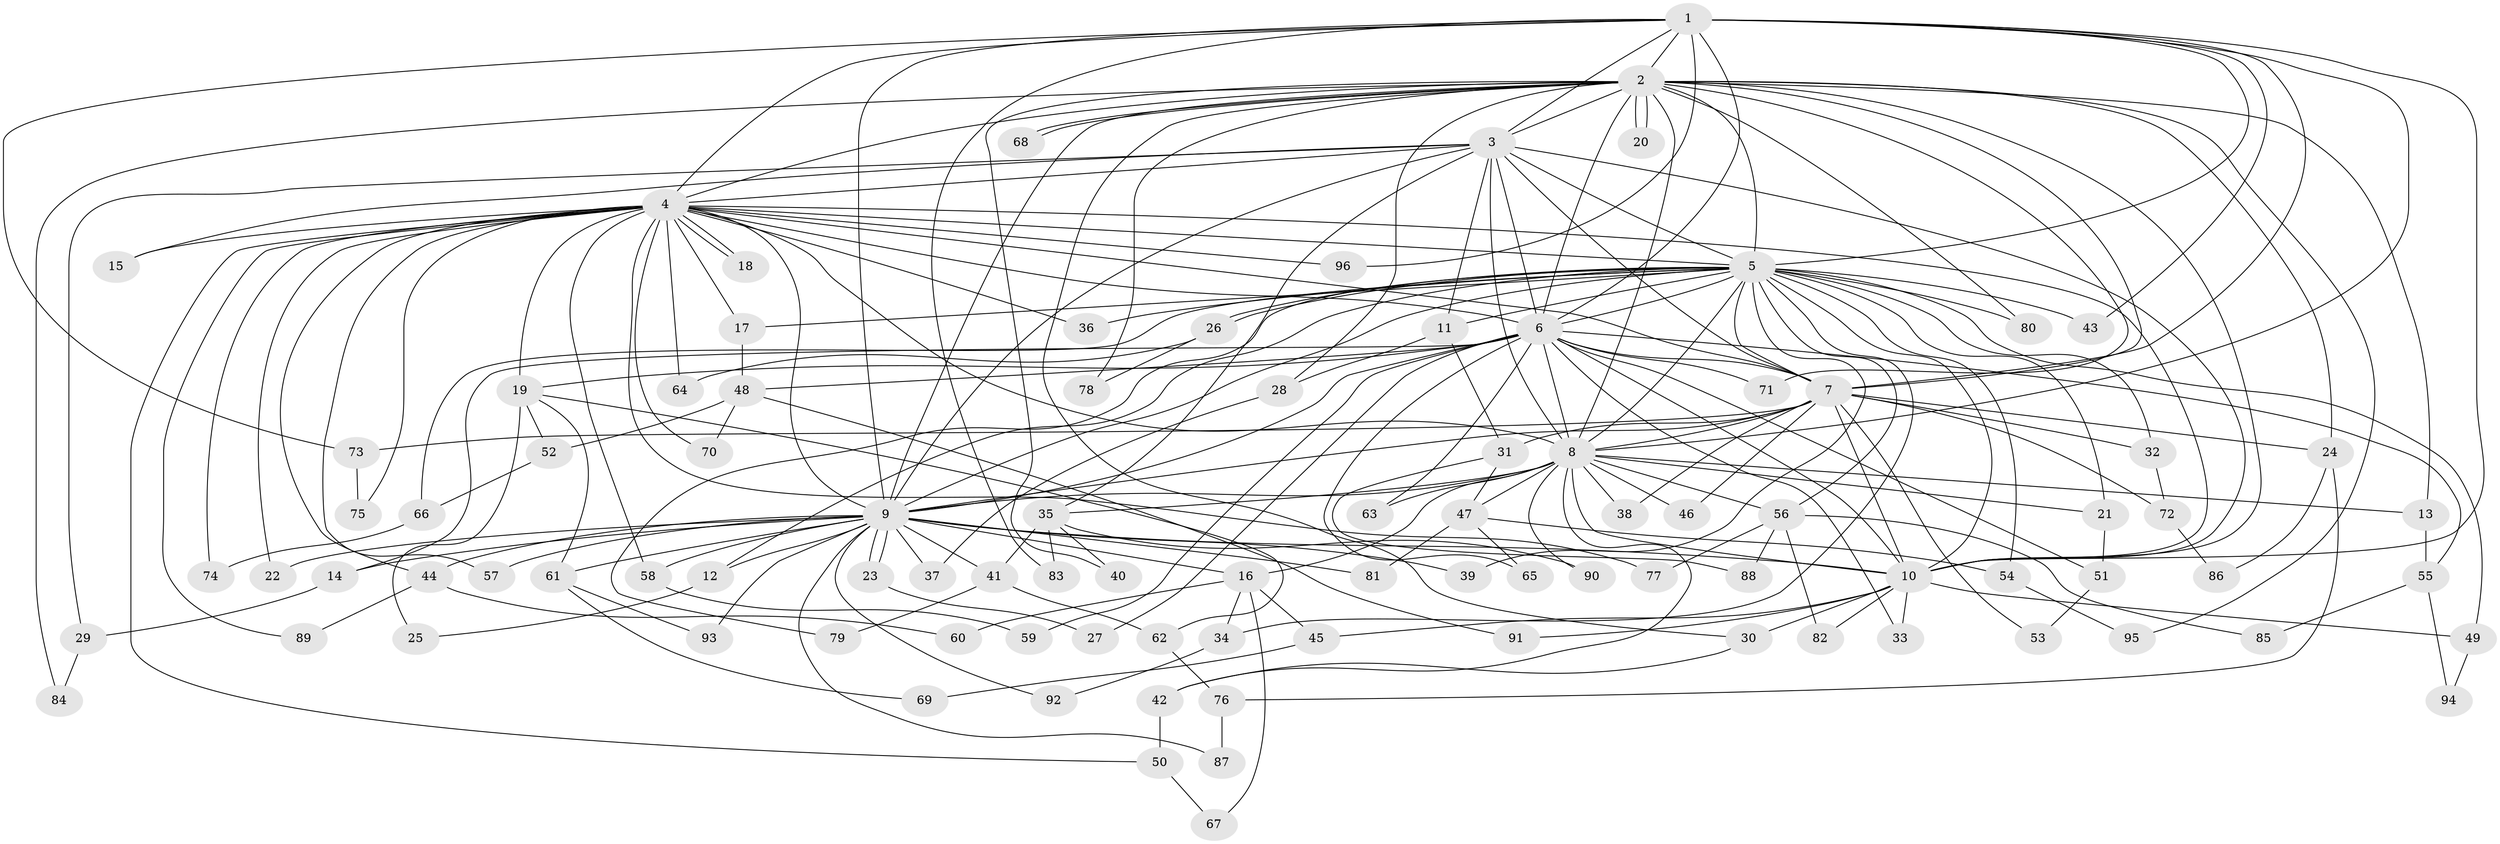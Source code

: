 // coarse degree distribution, {7: 0.05128205128205128, 16: 0.02564102564102564, 2: 0.10256410256410256, 19: 0.02564102564102564, 3: 0.3076923076923077, 12: 0.05128205128205128, 22: 0.02564102564102564, 13: 0.02564102564102564, 4: 0.07692307692307693, 5: 0.15384615384615385, 17: 0.02564102564102564, 1: 0.07692307692307693, 6: 0.02564102564102564, 20: 0.02564102564102564}
// Generated by graph-tools (version 1.1) at 2025/36/03/04/25 23:36:22]
// undirected, 96 vertices, 217 edges
graph export_dot {
  node [color=gray90,style=filled];
  1;
  2;
  3;
  4;
  5;
  6;
  7;
  8;
  9;
  10;
  11;
  12;
  13;
  14;
  15;
  16;
  17;
  18;
  19;
  20;
  21;
  22;
  23;
  24;
  25;
  26;
  27;
  28;
  29;
  30;
  31;
  32;
  33;
  34;
  35;
  36;
  37;
  38;
  39;
  40;
  41;
  42;
  43;
  44;
  45;
  46;
  47;
  48;
  49;
  50;
  51;
  52;
  53;
  54;
  55;
  56;
  57;
  58;
  59;
  60;
  61;
  62;
  63;
  64;
  65;
  66;
  67;
  68;
  69;
  70;
  71;
  72;
  73;
  74;
  75;
  76;
  77;
  78;
  79;
  80;
  81;
  82;
  83;
  84;
  85;
  86;
  87;
  88;
  89;
  90;
  91;
  92;
  93;
  94;
  95;
  96;
  1 -- 2;
  1 -- 3;
  1 -- 4;
  1 -- 5;
  1 -- 6;
  1 -- 7;
  1 -- 8;
  1 -- 9;
  1 -- 10;
  1 -- 43;
  1 -- 73;
  1 -- 83;
  1 -- 96;
  2 -- 3;
  2 -- 4;
  2 -- 5;
  2 -- 6;
  2 -- 7;
  2 -- 8;
  2 -- 9;
  2 -- 10;
  2 -- 13;
  2 -- 20;
  2 -- 20;
  2 -- 24;
  2 -- 28;
  2 -- 30;
  2 -- 40;
  2 -- 68;
  2 -- 68;
  2 -- 71;
  2 -- 78;
  2 -- 80;
  2 -- 84;
  2 -- 95;
  3 -- 4;
  3 -- 5;
  3 -- 6;
  3 -- 7;
  3 -- 8;
  3 -- 9;
  3 -- 10;
  3 -- 11;
  3 -- 15;
  3 -- 29;
  3 -- 35;
  4 -- 5;
  4 -- 6;
  4 -- 7;
  4 -- 8;
  4 -- 9;
  4 -- 10;
  4 -- 15;
  4 -- 17;
  4 -- 18;
  4 -- 18;
  4 -- 19;
  4 -- 22;
  4 -- 36;
  4 -- 44;
  4 -- 50;
  4 -- 57;
  4 -- 58;
  4 -- 64;
  4 -- 70;
  4 -- 74;
  4 -- 75;
  4 -- 77;
  4 -- 89;
  4 -- 96;
  5 -- 6;
  5 -- 7;
  5 -- 8;
  5 -- 9;
  5 -- 10;
  5 -- 11;
  5 -- 12;
  5 -- 17;
  5 -- 21;
  5 -- 26;
  5 -- 26;
  5 -- 32;
  5 -- 34;
  5 -- 36;
  5 -- 39;
  5 -- 43;
  5 -- 49;
  5 -- 54;
  5 -- 56;
  5 -- 66;
  5 -- 79;
  5 -- 80;
  6 -- 7;
  6 -- 8;
  6 -- 9;
  6 -- 10;
  6 -- 14;
  6 -- 19;
  6 -- 27;
  6 -- 33;
  6 -- 48;
  6 -- 51;
  6 -- 55;
  6 -- 59;
  6 -- 63;
  6 -- 65;
  6 -- 71;
  7 -- 8;
  7 -- 9;
  7 -- 10;
  7 -- 24;
  7 -- 31;
  7 -- 32;
  7 -- 38;
  7 -- 46;
  7 -- 53;
  7 -- 72;
  7 -- 73;
  8 -- 9;
  8 -- 10;
  8 -- 13;
  8 -- 16;
  8 -- 21;
  8 -- 35;
  8 -- 38;
  8 -- 42;
  8 -- 46;
  8 -- 47;
  8 -- 56;
  8 -- 63;
  8 -- 90;
  9 -- 10;
  9 -- 12;
  9 -- 14;
  9 -- 16;
  9 -- 22;
  9 -- 23;
  9 -- 23;
  9 -- 37;
  9 -- 39;
  9 -- 41;
  9 -- 44;
  9 -- 57;
  9 -- 58;
  9 -- 61;
  9 -- 81;
  9 -- 87;
  9 -- 92;
  9 -- 93;
  10 -- 30;
  10 -- 33;
  10 -- 45;
  10 -- 49;
  10 -- 82;
  10 -- 91;
  11 -- 28;
  11 -- 31;
  12 -- 25;
  13 -- 55;
  14 -- 29;
  16 -- 34;
  16 -- 45;
  16 -- 60;
  16 -- 67;
  17 -- 48;
  19 -- 25;
  19 -- 52;
  19 -- 61;
  19 -- 62;
  21 -- 51;
  23 -- 27;
  24 -- 76;
  24 -- 86;
  26 -- 64;
  26 -- 78;
  28 -- 37;
  29 -- 84;
  30 -- 42;
  31 -- 47;
  31 -- 88;
  32 -- 72;
  34 -- 92;
  35 -- 40;
  35 -- 41;
  35 -- 83;
  35 -- 90;
  41 -- 62;
  41 -- 79;
  42 -- 50;
  44 -- 60;
  44 -- 89;
  45 -- 69;
  47 -- 54;
  47 -- 65;
  47 -- 81;
  48 -- 52;
  48 -- 70;
  48 -- 91;
  49 -- 94;
  50 -- 67;
  51 -- 53;
  52 -- 66;
  54 -- 95;
  55 -- 85;
  55 -- 94;
  56 -- 77;
  56 -- 82;
  56 -- 85;
  56 -- 88;
  58 -- 59;
  61 -- 69;
  61 -- 93;
  62 -- 76;
  66 -- 74;
  72 -- 86;
  73 -- 75;
  76 -- 87;
}
